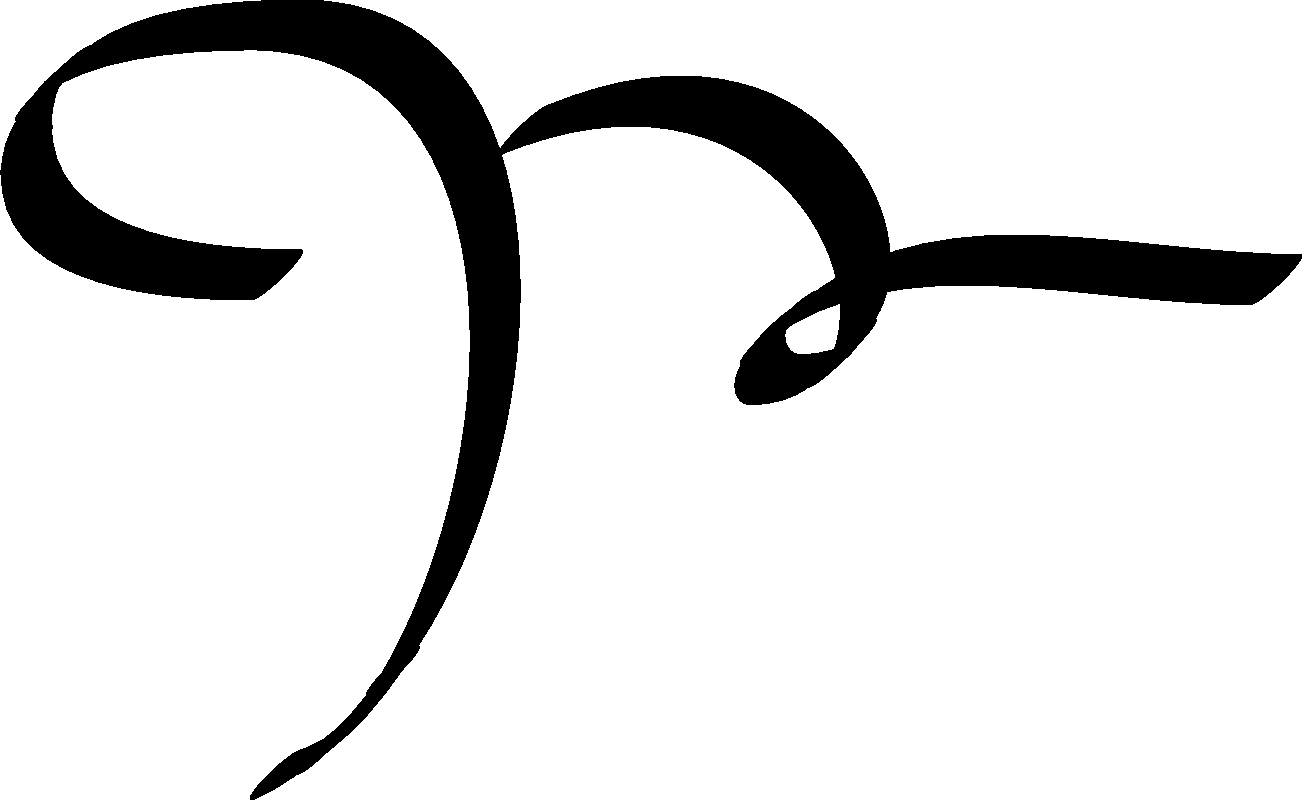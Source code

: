unitsize(5);
pen slanty = makepen(scale(5)*slant(1.0)*xscale(0.333)*circle((0,0),2.5));
currentpen = slanty;
path left = (25,0){W}..(0,12.5)..{E}(25,25).. tension 1 and 2 ..(25,-50);
draw(left);
pair p0 = point(left, 2.25);
path right = (0,0){E+NE}..{W}(25,-25)..(25,-20)..{E}(75,-15);
draw(shift(p0+(7,0))*right);

//draw((25,-25), makepen(circle((0,0),5))+rgb(0,1,0));
